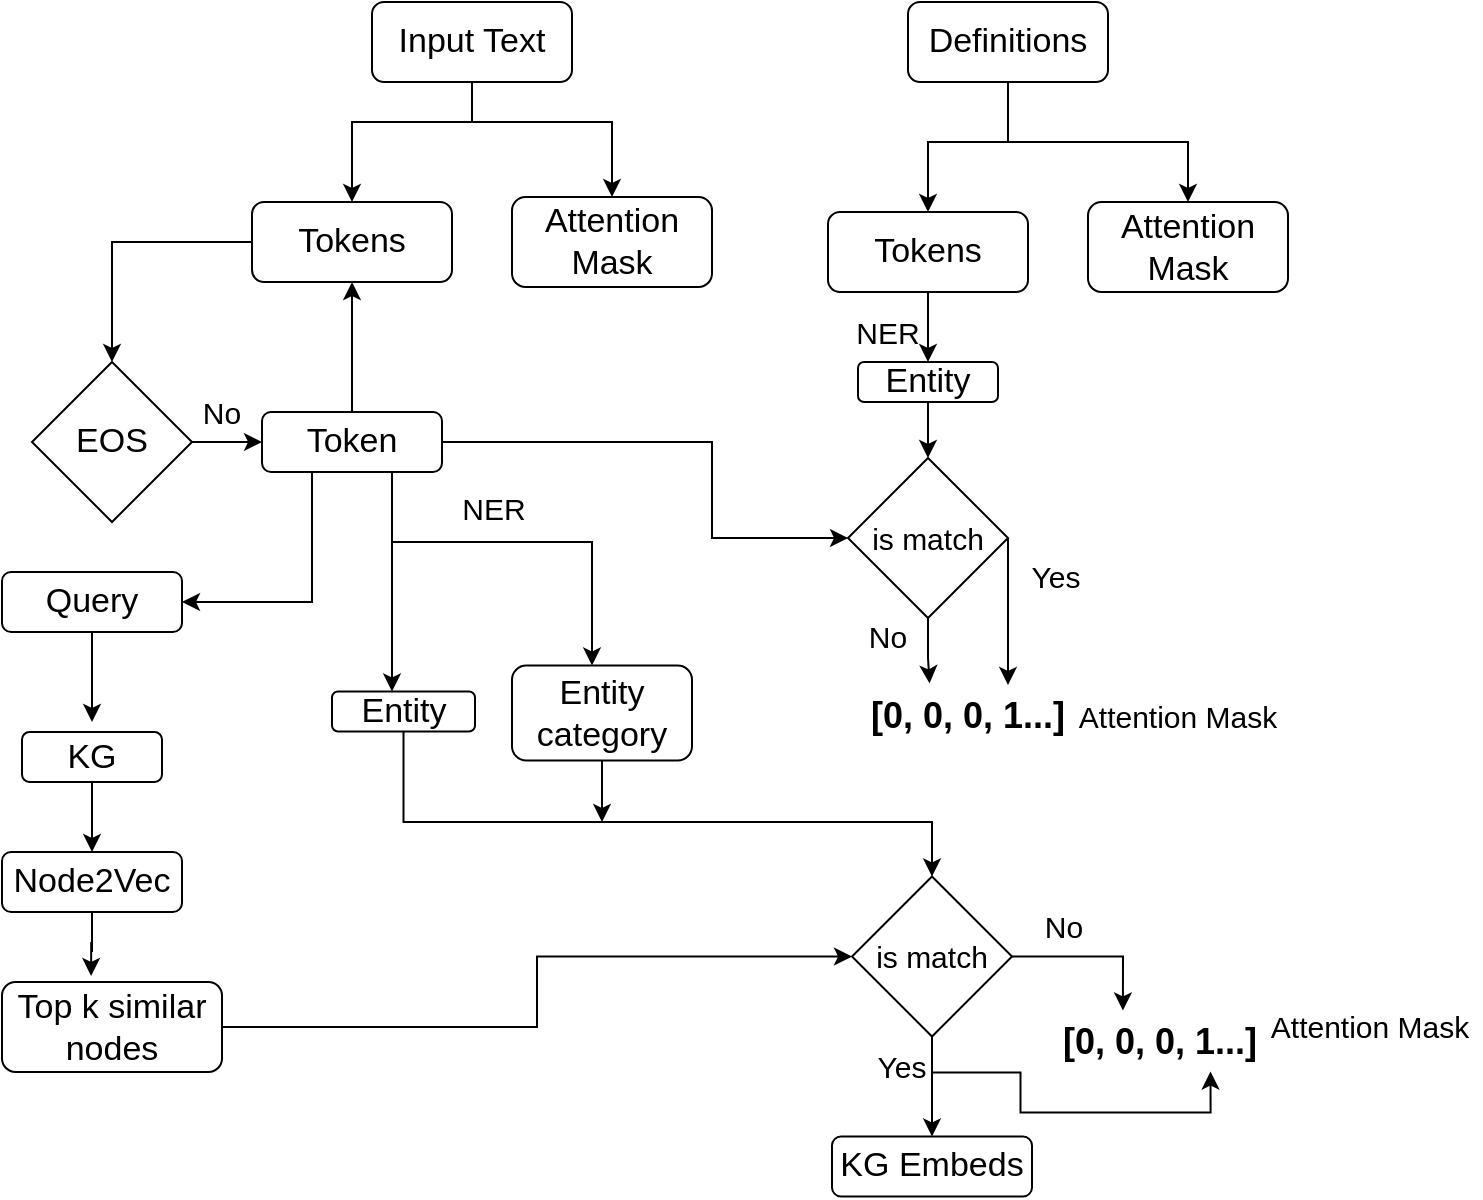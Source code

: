<mxfile version="20.8.23" type="github">
  <diagram name="Page-1" id="1DY-l_jWhGFA4Pq2Hy0c">
    <mxGraphModel dx="1432" dy="874" grid="1" gridSize="10" guides="1" tooltips="1" connect="1" arrows="1" fold="1" page="1" pageScale="1" pageWidth="827" pageHeight="1169" math="0" shadow="0">
      <root>
        <mxCell id="0" />
        <mxCell id="1" parent="0" />
        <mxCell id="Vt5VEpJ_r8CfuD1jbJit-1" style="edgeStyle=orthogonalEdgeStyle;rounded=0;orthogonalLoop=1;jettySize=auto;html=1;exitX=0.5;exitY=1;exitDx=0;exitDy=0;entryX=0.5;entryY=0;entryDx=0;entryDy=0;" parent="1" source="Ks726MJudpRO9FRNuCwp-1" target="Ks726MJudpRO9FRNuCwp-4" edge="1">
          <mxGeometry relative="1" as="geometry">
            <Array as="points">
              <mxPoint x="270" y="100" />
              <mxPoint x="210" y="100" />
            </Array>
          </mxGeometry>
        </mxCell>
        <mxCell id="Vt5VEpJ_r8CfuD1jbJit-2" style="edgeStyle=orthogonalEdgeStyle;rounded=0;orthogonalLoop=1;jettySize=auto;html=1;entryX=0.5;entryY=0;entryDx=0;entryDy=0;" parent="1" source="Ks726MJudpRO9FRNuCwp-1" target="Ks726MJudpRO9FRNuCwp-5" edge="1">
          <mxGeometry relative="1" as="geometry">
            <Array as="points">
              <mxPoint x="270" y="100" />
              <mxPoint x="340" y="100" />
            </Array>
          </mxGeometry>
        </mxCell>
        <mxCell id="Ks726MJudpRO9FRNuCwp-1" value="&lt;font style=&quot;font-size: 17px;&quot;&gt;Input Text&lt;/font&gt;" style="rounded=1;whiteSpace=wrap;html=1;" parent="1" vertex="1">
          <mxGeometry x="220" y="40" width="100" height="40" as="geometry" />
        </mxCell>
        <mxCell id="d-GI3tMz51ZBpAcxfIdY-7" style="edgeStyle=orthogonalEdgeStyle;rounded=0;orthogonalLoop=1;jettySize=auto;html=1;entryX=0.5;entryY=0;entryDx=0;entryDy=0;" edge="1" parent="1" source="Ks726MJudpRO9FRNuCwp-2" target="d-GI3tMz51ZBpAcxfIdY-6">
          <mxGeometry relative="1" as="geometry" />
        </mxCell>
        <mxCell id="Ks726MJudpRO9FRNuCwp-2" value="&lt;font style=&quot;font-size: 17px;&quot;&gt;KG&lt;/font&gt;" style="rounded=1;whiteSpace=wrap;html=1;" parent="1" vertex="1">
          <mxGeometry x="45" y="405" width="70" height="25" as="geometry" />
        </mxCell>
        <mxCell id="Vt5VEpJ_r8CfuD1jbJit-3" style="edgeStyle=orthogonalEdgeStyle;rounded=0;orthogonalLoop=1;jettySize=auto;html=1;entryX=0.5;entryY=0;entryDx=0;entryDy=0;" parent="1" source="Ks726MJudpRO9FRNuCwp-3" target="Ks726MJudpRO9FRNuCwp-8" edge="1">
          <mxGeometry relative="1" as="geometry">
            <Array as="points">
              <mxPoint x="538" y="110" />
              <mxPoint x="498" y="110" />
            </Array>
          </mxGeometry>
        </mxCell>
        <mxCell id="Vt5VEpJ_r8CfuD1jbJit-4" style="edgeStyle=orthogonalEdgeStyle;rounded=0;orthogonalLoop=1;jettySize=auto;html=1;" parent="1" source="Ks726MJudpRO9FRNuCwp-3" target="Ks726MJudpRO9FRNuCwp-9" edge="1">
          <mxGeometry relative="1" as="geometry" />
        </mxCell>
        <mxCell id="Ks726MJudpRO9FRNuCwp-3" value="&lt;font style=&quot;font-size: 17px;&quot;&gt;Definitions&lt;/font&gt;" style="rounded=1;whiteSpace=wrap;html=1;" parent="1" vertex="1">
          <mxGeometry x="488" y="40" width="100" height="40" as="geometry" />
        </mxCell>
        <mxCell id="Vt5VEpJ_r8CfuD1jbJit-13" style="edgeStyle=orthogonalEdgeStyle;rounded=0;orthogonalLoop=1;jettySize=auto;html=1;entryX=0.5;entryY=0;entryDx=0;entryDy=0;exitX=0;exitY=0.5;exitDx=0;exitDy=0;" parent="1" source="Ks726MJudpRO9FRNuCwp-4" target="Vt5VEpJ_r8CfuD1jbJit-6" edge="1">
          <mxGeometry relative="1" as="geometry">
            <mxPoint x="150" y="160" as="sourcePoint" />
            <Array as="points">
              <mxPoint x="90" y="160" />
            </Array>
          </mxGeometry>
        </mxCell>
        <mxCell id="Ks726MJudpRO9FRNuCwp-4" value="&lt;font style=&quot;font-size: 17px;&quot;&gt;Tokens&lt;/font&gt;" style="rounded=1;whiteSpace=wrap;html=1;" parent="1" vertex="1">
          <mxGeometry x="160" y="140" width="100" height="40" as="geometry" />
        </mxCell>
        <mxCell id="Ks726MJudpRO9FRNuCwp-5" value="&lt;font style=&quot;font-size: 17px;&quot;&gt;Attention Mask&lt;br&gt;&lt;/font&gt;" style="rounded=1;whiteSpace=wrap;html=1;" parent="1" vertex="1">
          <mxGeometry x="290" y="137.5" width="100" height="45" as="geometry" />
        </mxCell>
        <mxCell id="d-GI3tMz51ZBpAcxfIdY-27" style="edgeStyle=orthogonalEdgeStyle;rounded=0;orthogonalLoop=1;jettySize=auto;html=1;entryX=0.5;entryY=0;entryDx=0;entryDy=0;fontSize=17;" edge="1" parent="1" source="Ks726MJudpRO9FRNuCwp-8" target="Vt5VEpJ_r8CfuD1jbJit-17">
          <mxGeometry relative="1" as="geometry" />
        </mxCell>
        <mxCell id="Ks726MJudpRO9FRNuCwp-8" value="&lt;font style=&quot;font-size: 17px;&quot;&gt;Tokens&lt;/font&gt;" style="rounded=1;whiteSpace=wrap;html=1;" parent="1" vertex="1">
          <mxGeometry x="448" y="145" width="100" height="40" as="geometry" />
        </mxCell>
        <mxCell id="Ks726MJudpRO9FRNuCwp-9" value="&lt;font style=&quot;font-size: 17px;&quot;&gt;Attention Mask&lt;br&gt;&lt;/font&gt;" style="rounded=1;whiteSpace=wrap;html=1;" parent="1" vertex="1">
          <mxGeometry x="578" y="140" width="100" height="45" as="geometry" />
        </mxCell>
        <mxCell id="Vt5VEpJ_r8CfuD1jbJit-12" style="edgeStyle=orthogonalEdgeStyle;rounded=0;orthogonalLoop=1;jettySize=auto;html=1;exitX=1;exitY=0.5;exitDx=0;exitDy=0;" parent="1" source="Vt5VEpJ_r8CfuD1jbJit-6" target="Vt5VEpJ_r8CfuD1jbJit-11" edge="1">
          <mxGeometry relative="1" as="geometry" />
        </mxCell>
        <mxCell id="Vt5VEpJ_r8CfuD1jbJit-6" value="&lt;font style=&quot;font-size: 17px;&quot;&gt;EOS&lt;/font&gt;" style="rhombus;whiteSpace=wrap;html=1;" parent="1" vertex="1">
          <mxGeometry x="50" y="220" width="80" height="80" as="geometry" />
        </mxCell>
        <mxCell id="Vt5VEpJ_r8CfuD1jbJit-10" value="&lt;font style=&quot;font-size: 15px;&quot;&gt;No&lt;/font&gt;" style="text;html=1;strokeColor=none;fillColor=none;align=center;verticalAlign=middle;whiteSpace=wrap;rounded=0;" parent="1" vertex="1">
          <mxGeometry x="125" y="230" width="40" height="30" as="geometry" />
        </mxCell>
        <mxCell id="Vt5VEpJ_r8CfuD1jbJit-14" style="edgeStyle=orthogonalEdgeStyle;rounded=0;orthogonalLoop=1;jettySize=auto;html=1;entryX=0.5;entryY=1;entryDx=0;entryDy=0;fontSize=15;" parent="1" source="Vt5VEpJ_r8CfuD1jbJit-11" target="Ks726MJudpRO9FRNuCwp-4" edge="1">
          <mxGeometry relative="1" as="geometry" />
        </mxCell>
        <mxCell id="Vt5VEpJ_r8CfuD1jbJit-22" style="edgeStyle=orthogonalEdgeStyle;rounded=0;orthogonalLoop=1;jettySize=auto;html=1;fontSize=15;entryX=0;entryY=0.5;entryDx=0;entryDy=0;" parent="1" source="Vt5VEpJ_r8CfuD1jbJit-11" target="Vt5VEpJ_r8CfuD1jbJit-20" edge="1">
          <mxGeometry relative="1" as="geometry">
            <mxPoint x="440" y="313" as="targetPoint" />
            <Array as="points">
              <mxPoint x="390" y="260" />
              <mxPoint x="390" y="308" />
            </Array>
          </mxGeometry>
        </mxCell>
        <mxCell id="d-GI3tMz51ZBpAcxfIdY-8" style="edgeStyle=orthogonalEdgeStyle;rounded=0;orthogonalLoop=1;jettySize=auto;html=1;entryX=1;entryY=0.5;entryDx=0;entryDy=0;" edge="1" parent="1" source="Vt5VEpJ_r8CfuD1jbJit-11" target="d-GI3tMz51ZBpAcxfIdY-1">
          <mxGeometry relative="1" as="geometry">
            <Array as="points">
              <mxPoint x="190" y="340" />
            </Array>
          </mxGeometry>
        </mxCell>
        <mxCell id="d-GI3tMz51ZBpAcxfIdY-30" style="edgeStyle=orthogonalEdgeStyle;rounded=0;orthogonalLoop=1;jettySize=auto;html=1;fontSize=17;exitX=0.75;exitY=1;exitDx=0;exitDy=0;" edge="1" parent="1" source="Vt5VEpJ_r8CfuD1jbJit-11" target="d-GI3tMz51ZBpAcxfIdY-17">
          <mxGeometry relative="1" as="geometry">
            <mxPoint x="230" y="234.75" as="sourcePoint" />
            <Array as="points">
              <mxPoint x="230" y="275" />
              <mxPoint x="230" y="310" />
              <mxPoint x="330" y="310" />
            </Array>
          </mxGeometry>
        </mxCell>
        <mxCell id="d-GI3tMz51ZBpAcxfIdY-32" style="edgeStyle=orthogonalEdgeStyle;rounded=0;orthogonalLoop=1;jettySize=auto;html=1;fontSize=17;exitX=0.75;exitY=1;exitDx=0;exitDy=0;" edge="1" parent="1" source="Vt5VEpJ_r8CfuD1jbJit-11" target="d-GI3tMz51ZBpAcxfIdY-18">
          <mxGeometry relative="1" as="geometry">
            <mxPoint x="230" y="234.75" as="sourcePoint" />
            <Array as="points">
              <mxPoint x="230" y="275" />
            </Array>
          </mxGeometry>
        </mxCell>
        <mxCell id="Vt5VEpJ_r8CfuD1jbJit-11" value="&lt;font style=&quot;font-size: 17px;&quot;&gt;Token&lt;/font&gt;" style="rounded=1;whiteSpace=wrap;html=1;" parent="1" vertex="1">
          <mxGeometry x="165" y="245" width="90" height="30" as="geometry" />
        </mxCell>
        <mxCell id="d-GI3tMz51ZBpAcxfIdY-28" style="edgeStyle=orthogonalEdgeStyle;rounded=0;orthogonalLoop=1;jettySize=auto;html=1;entryX=0.5;entryY=0;entryDx=0;entryDy=0;fontSize=17;" edge="1" parent="1" source="Vt5VEpJ_r8CfuD1jbJit-17" target="Vt5VEpJ_r8CfuD1jbJit-20">
          <mxGeometry relative="1" as="geometry" />
        </mxCell>
        <mxCell id="Vt5VEpJ_r8CfuD1jbJit-17" value="&lt;span style=&quot;font-size: 17px;&quot;&gt;Entity&lt;/span&gt;" style="rounded=1;whiteSpace=wrap;html=1;" parent="1" vertex="1">
          <mxGeometry x="463" y="220" width="70" height="20" as="geometry" />
        </mxCell>
        <mxCell id="Vt5VEpJ_r8CfuD1jbJit-30" style="edgeStyle=orthogonalEdgeStyle;rounded=0;orthogonalLoop=1;jettySize=auto;html=1;entryX=0.7;entryY=-0.017;entryDx=0;entryDy=0;entryPerimeter=0;fontSize=18;" parent="1" source="Vt5VEpJ_r8CfuD1jbJit-20" target="Vt5VEpJ_r8CfuD1jbJit-27" edge="1">
          <mxGeometry relative="1" as="geometry">
            <Array as="points">
              <mxPoint x="538" y="308" />
              <mxPoint x="538" y="308" />
            </Array>
          </mxGeometry>
        </mxCell>
        <mxCell id="Vt5VEpJ_r8CfuD1jbJit-31" style="edgeStyle=orthogonalEdgeStyle;rounded=0;orthogonalLoop=1;jettySize=auto;html=1;entryX=0.308;entryY=-0.044;entryDx=0;entryDy=0;entryPerimeter=0;fontSize=18;" parent="1" source="Vt5VEpJ_r8CfuD1jbJit-20" target="Vt5VEpJ_r8CfuD1jbJit-27" edge="1">
          <mxGeometry relative="1" as="geometry" />
        </mxCell>
        <mxCell id="Vt5VEpJ_r8CfuD1jbJit-20" value="is match" style="rhombus;whiteSpace=wrap;html=1;fontSize=15;" parent="1" vertex="1">
          <mxGeometry x="458" y="268" width="80" height="80" as="geometry" />
        </mxCell>
        <mxCell id="Vt5VEpJ_r8CfuD1jbJit-23" value="Yes" style="text;html=1;strokeColor=none;fillColor=none;align=center;verticalAlign=middle;whiteSpace=wrap;rounded=0;fontSize=15;" parent="1" vertex="1">
          <mxGeometry x="531.5" y="312" width="60" height="30" as="geometry" />
        </mxCell>
        <mxCell id="Vt5VEpJ_r8CfuD1jbJit-27" value="&lt;b&gt;&lt;font style=&quot;font-size: 18px;&quot;&gt;[0, 0, 0, 1...]&lt;/font&gt;&lt;/b&gt;" style="text;html=1;strokeColor=none;fillColor=none;align=center;verticalAlign=middle;whiteSpace=wrap;rounded=0;fontSize=15;" parent="1" vertex="1">
          <mxGeometry x="468" y="382" width="100" height="30" as="geometry" />
        </mxCell>
        <mxCell id="Vt5VEpJ_r8CfuD1jbJit-32" value="No" style="text;html=1;strokeColor=none;fillColor=none;align=center;verticalAlign=middle;whiteSpace=wrap;rounded=0;fontSize=15;" parent="1" vertex="1">
          <mxGeometry x="448" y="342" width="60" height="30" as="geometry" />
        </mxCell>
        <mxCell id="Vt5VEpJ_r8CfuD1jbJit-33" value="Attention Mask" style="text;html=1;strokeColor=none;fillColor=none;align=center;verticalAlign=middle;whiteSpace=wrap;rounded=0;fontSize=15;" parent="1" vertex="1">
          <mxGeometry x="568" y="382" width="110" height="30" as="geometry" />
        </mxCell>
        <mxCell id="Vt5VEpJ_r8CfuD1jbJit-34" value="NER" style="text;html=1;strokeColor=none;fillColor=none;align=center;verticalAlign=middle;whiteSpace=wrap;rounded=0;fontSize=15;" parent="1" vertex="1">
          <mxGeometry x="448" y="190" width="60" height="30" as="geometry" />
        </mxCell>
        <mxCell id="d-GI3tMz51ZBpAcxfIdY-5" style="edgeStyle=orthogonalEdgeStyle;rounded=0;orthogonalLoop=1;jettySize=auto;html=1;" edge="1" parent="1" source="d-GI3tMz51ZBpAcxfIdY-1">
          <mxGeometry relative="1" as="geometry">
            <mxPoint x="80" y="400" as="targetPoint" />
          </mxGeometry>
        </mxCell>
        <mxCell id="d-GI3tMz51ZBpAcxfIdY-1" value="&lt;font style=&quot;font-size: 17px;&quot;&gt;Query&lt;/font&gt;" style="rounded=1;whiteSpace=wrap;html=1;" vertex="1" parent="1">
          <mxGeometry x="35" y="325" width="90" height="30" as="geometry" />
        </mxCell>
        <mxCell id="d-GI3tMz51ZBpAcxfIdY-34" style="edgeStyle=orthogonalEdgeStyle;rounded=0;orthogonalLoop=1;jettySize=auto;html=1;entryX=0.405;entryY=-0.067;entryDx=0;entryDy=0;entryPerimeter=0;fontSize=17;" edge="1" parent="1" source="d-GI3tMz51ZBpAcxfIdY-6" target="d-GI3tMz51ZBpAcxfIdY-9">
          <mxGeometry relative="1" as="geometry" />
        </mxCell>
        <mxCell id="d-GI3tMz51ZBpAcxfIdY-6" value="&lt;font style=&quot;font-size: 17px;&quot;&gt;Node2Vec&lt;/font&gt;" style="rounded=1;whiteSpace=wrap;html=1;" vertex="1" parent="1">
          <mxGeometry x="35" y="465" width="90" height="30" as="geometry" />
        </mxCell>
        <mxCell id="d-GI3tMz51ZBpAcxfIdY-35" style="edgeStyle=orthogonalEdgeStyle;rounded=0;orthogonalLoop=1;jettySize=auto;html=1;entryX=0;entryY=0.5;entryDx=0;entryDy=0;fontSize=17;" edge="1" parent="1" source="d-GI3tMz51ZBpAcxfIdY-9" target="d-GI3tMz51ZBpAcxfIdY-11">
          <mxGeometry relative="1" as="geometry" />
        </mxCell>
        <mxCell id="d-GI3tMz51ZBpAcxfIdY-9" value="&lt;span style=&quot;font-size: 17px;&quot;&gt;Top k similar nodes&lt;/span&gt;" style="rounded=1;whiteSpace=wrap;html=1;" vertex="1" parent="1">
          <mxGeometry x="35" y="530" width="110" height="45" as="geometry" />
        </mxCell>
        <mxCell id="d-GI3tMz51ZBpAcxfIdY-54" style="edgeStyle=orthogonalEdgeStyle;rounded=0;orthogonalLoop=1;jettySize=auto;html=1;entryX=0.312;entryY=-0.017;entryDx=0;entryDy=0;entryPerimeter=0;fontSize=17;" edge="1" parent="1" source="d-GI3tMz51ZBpAcxfIdY-11" target="d-GI3tMz51ZBpAcxfIdY-40">
          <mxGeometry relative="1" as="geometry" />
        </mxCell>
        <mxCell id="d-GI3tMz51ZBpAcxfIdY-55" style="edgeStyle=orthogonalEdgeStyle;rounded=0;orthogonalLoop=1;jettySize=auto;html=1;entryX=0.5;entryY=0;entryDx=0;entryDy=0;fontSize=17;" edge="1" parent="1" source="d-GI3tMz51ZBpAcxfIdY-11" target="d-GI3tMz51ZBpAcxfIdY-51">
          <mxGeometry relative="1" as="geometry" />
        </mxCell>
        <mxCell id="d-GI3tMz51ZBpAcxfIdY-56" style="edgeStyle=orthogonalEdgeStyle;rounded=0;orthogonalLoop=1;jettySize=auto;html=1;entryX=0.75;entryY=1;entryDx=0;entryDy=0;fontSize=17;" edge="1" parent="1" source="d-GI3tMz51ZBpAcxfIdY-11" target="d-GI3tMz51ZBpAcxfIdY-40">
          <mxGeometry relative="1" as="geometry">
            <Array as="points">
              <mxPoint x="500.25" y="575.25" />
              <mxPoint x="544.25" y="575.25" />
              <mxPoint x="544.25" y="595.25" />
              <mxPoint x="639.25" y="595.25" />
            </Array>
          </mxGeometry>
        </mxCell>
        <mxCell id="d-GI3tMz51ZBpAcxfIdY-11" value="is match" style="rhombus;whiteSpace=wrap;html=1;fontSize=15;" vertex="1" parent="1">
          <mxGeometry x="460" y="477.25" width="80" height="80" as="geometry" />
        </mxCell>
        <mxCell id="d-GI3tMz51ZBpAcxfIdY-58" style="edgeStyle=orthogonalEdgeStyle;rounded=0;orthogonalLoop=1;jettySize=auto;html=1;fontSize=17;" edge="1" parent="1" source="d-GI3tMz51ZBpAcxfIdY-17">
          <mxGeometry relative="1" as="geometry">
            <mxPoint x="335" y="450" as="targetPoint" />
          </mxGeometry>
        </mxCell>
        <mxCell id="d-GI3tMz51ZBpAcxfIdY-17" value="&lt;font style=&quot;font-size: 17px;&quot;&gt;Entity category&lt;/font&gt;" style="rounded=1;whiteSpace=wrap;html=1;" vertex="1" parent="1">
          <mxGeometry x="290" y="371.75" width="90" height="47.5" as="geometry" />
        </mxCell>
        <mxCell id="d-GI3tMz51ZBpAcxfIdY-57" style="edgeStyle=orthogonalEdgeStyle;rounded=0;orthogonalLoop=1;jettySize=auto;html=1;fontSize=17;" edge="1" parent="1" source="d-GI3tMz51ZBpAcxfIdY-18" target="d-GI3tMz51ZBpAcxfIdY-11">
          <mxGeometry relative="1" as="geometry">
            <Array as="points">
              <mxPoint x="236" y="450" />
              <mxPoint x="500" y="450" />
            </Array>
          </mxGeometry>
        </mxCell>
        <mxCell id="d-GI3tMz51ZBpAcxfIdY-18" value="&lt;span style=&quot;font-size: 17px;&quot;&gt;Entity&lt;/span&gt;" style="rounded=1;whiteSpace=wrap;html=1;" vertex="1" parent="1">
          <mxGeometry x="200" y="384.75" width="71.5" height="20" as="geometry" />
        </mxCell>
        <mxCell id="d-GI3tMz51ZBpAcxfIdY-25" value="NER" style="text;html=1;strokeColor=none;fillColor=none;align=center;verticalAlign=middle;whiteSpace=wrap;rounded=0;fontSize=15;" vertex="1" parent="1">
          <mxGeometry x="250.75" y="277.75" width="60" height="30" as="geometry" />
        </mxCell>
        <mxCell id="d-GI3tMz51ZBpAcxfIdY-40" value="&lt;b&gt;&lt;font style=&quot;font-size: 18px;&quot;&gt;[0, 0, 0, 1...]&lt;/font&gt;&lt;/b&gt;" style="text;html=1;strokeColor=none;fillColor=none;align=center;verticalAlign=middle;whiteSpace=wrap;rounded=0;fontSize=15;" vertex="1" parent="1">
          <mxGeometry x="564.25" y="544.75" width="100" height="30" as="geometry" />
        </mxCell>
        <mxCell id="d-GI3tMz51ZBpAcxfIdY-41" value="Attention Mask" style="text;html=1;strokeColor=none;fillColor=none;align=center;verticalAlign=middle;whiteSpace=wrap;rounded=0;fontSize=15;" vertex="1" parent="1">
          <mxGeometry x="664.25" y="537.25" width="110" height="30" as="geometry" />
        </mxCell>
        <mxCell id="d-GI3tMz51ZBpAcxfIdY-47" value="Yes" style="text;html=1;strokeColor=none;fillColor=none;align=center;verticalAlign=middle;whiteSpace=wrap;rounded=0;fontSize=15;" vertex="1" parent="1">
          <mxGeometry x="455" y="557.25" width="60" height="30" as="geometry" />
        </mxCell>
        <mxCell id="d-GI3tMz51ZBpAcxfIdY-48" value="No" style="text;html=1;strokeColor=none;fillColor=none;align=center;verticalAlign=middle;whiteSpace=wrap;rounded=0;fontSize=15;" vertex="1" parent="1">
          <mxGeometry x="535.75" y="487.25" width="60" height="30" as="geometry" />
        </mxCell>
        <mxCell id="d-GI3tMz51ZBpAcxfIdY-51" value="&lt;font style=&quot;font-size: 17px;&quot;&gt;KG Embeds&lt;/font&gt;" style="rounded=1;whiteSpace=wrap;html=1;" vertex="1" parent="1">
          <mxGeometry x="450" y="607.25" width="100" height="30" as="geometry" />
        </mxCell>
      </root>
    </mxGraphModel>
  </diagram>
</mxfile>
